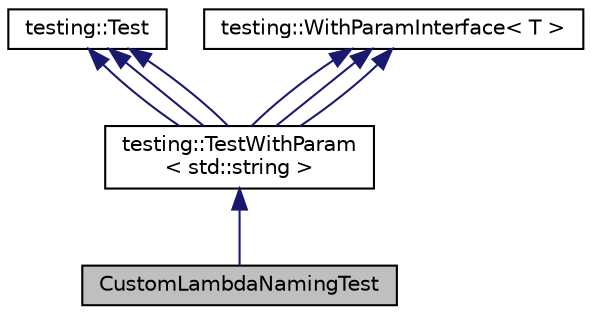digraph "CustomLambdaNamingTest"
{
 // LATEX_PDF_SIZE
  edge [fontname="Helvetica",fontsize="10",labelfontname="Helvetica",labelfontsize="10"];
  node [fontname="Helvetica",fontsize="10",shape=record];
  Node1 [label="CustomLambdaNamingTest",height=0.2,width=0.4,color="black", fillcolor="grey75", style="filled", fontcolor="black",tooltip=" "];
  Node2 -> Node1 [dir="back",color="midnightblue",fontsize="10",style="solid",fontname="Helvetica"];
  Node2 [label="testing::TestWithParam\l\< std::string \>",height=0.2,width=0.4,color="black", fillcolor="white", style="filled",URL="$classtesting_1_1TestWithParam.html",tooltip=" "];
  Node3 -> Node2 [dir="back",color="midnightblue",fontsize="10",style="solid",fontname="Helvetica"];
  Node3 [label="testing::Test",height=0.2,width=0.4,color="black", fillcolor="white", style="filled",URL="$classtesting_1_1Test.html",tooltip=" "];
  Node4 -> Node2 [dir="back",color="midnightblue",fontsize="10",style="solid",fontname="Helvetica"];
  Node4 [label="testing::WithParamInterface\< T \>",height=0.2,width=0.4,color="black", fillcolor="white", style="filled",URL="$classtesting_1_1WithParamInterface.html",tooltip=" "];
  Node3 -> Node2 [dir="back",color="midnightblue",fontsize="10",style="solid",fontname="Helvetica"];
  Node4 -> Node2 [dir="back",color="midnightblue",fontsize="10",style="solid",fontname="Helvetica"];
  Node3 -> Node2 [dir="back",color="midnightblue",fontsize="10",style="solid",fontname="Helvetica"];
  Node4 -> Node2 [dir="back",color="midnightblue",fontsize="10",style="solid",fontname="Helvetica"];
}
